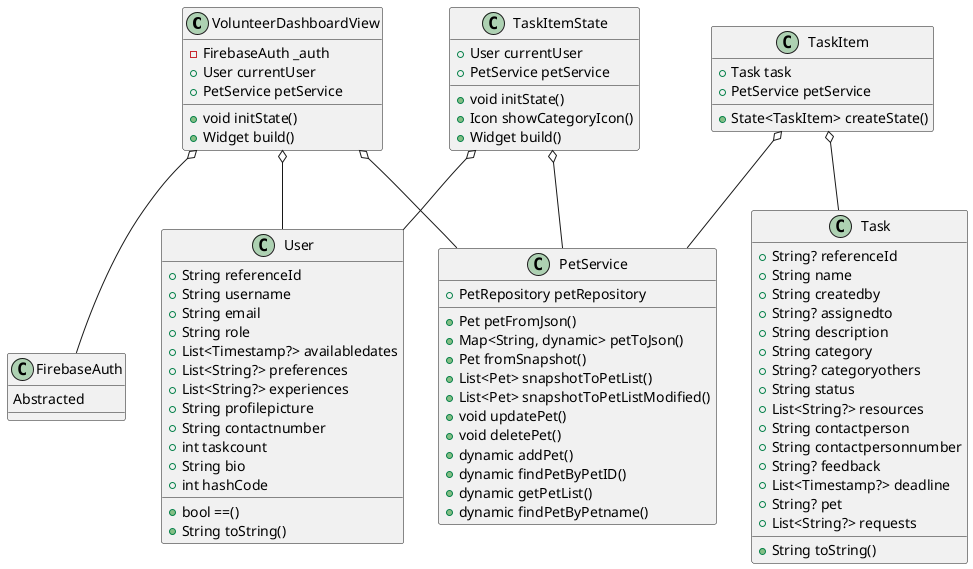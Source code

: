@startuml
class "VolunteerDashboardView" {
  -FirebaseAuth _auth
  +User currentUser
  +PetService petService
  +void initState()
  +Widget build()
}

"VolunteerDashboardView" o-- "FirebaseAuth"
"VolunteerDashboardView" o-- "User"
"VolunteerDashboardView" o-- "PetService"

class "TaskItem" {
  +Task task
  +PetService petService
  +State<TaskItem> createState()
}

"TaskItem" o-- "Task"
"TaskItem" o-- "PetService"

class "TaskItemState" {
  +User currentUser
  +PetService petService
  +void initState()
  +Icon showCategoryIcon()
  +Widget build()
}

"TaskItemState" o-- "User"
"TaskItemState" o-- "PetService"

class "FirebaseAuth" {
  Abstracted
}

class "User" {
  +String referenceId
  +String username
  +String email
  +String role
  +List<Timestamp?> availabledates
  +List<String?> preferences
  +List<String?> experiences
  +String profilepicture
  +String contactnumber
  +int taskcount
  +String bio
  +int hashCode
  +bool ==()
  +String toString()
}

class "Task" {
  +String? referenceId
  +String name
  +String createdby
  +String? assignedto
  +String description
  +String category
  +String? categoryothers
  +String status
  +List<String?> resources
  +String contactperson
  +String contactpersonnumber
  +String? feedback
  +List<Timestamp?> deadline
  +String? pet
  +List<String?> requests
  +String toString()
}

class "PetService" {
  +PetRepository petRepository
  +Pet petFromJson()
  +Map<String, dynamic> petToJson()
  +Pet fromSnapshot()
  +List<Pet> snapshotToPetList()
  +List<Pet> snapshotToPetListModified()
  +void updatePet()
  +void deletePet()
  +dynamic addPet()
  +dynamic findPetByPetID()
  +dynamic getPetList()
  +dynamic findPetByPetname()
}

@enduml